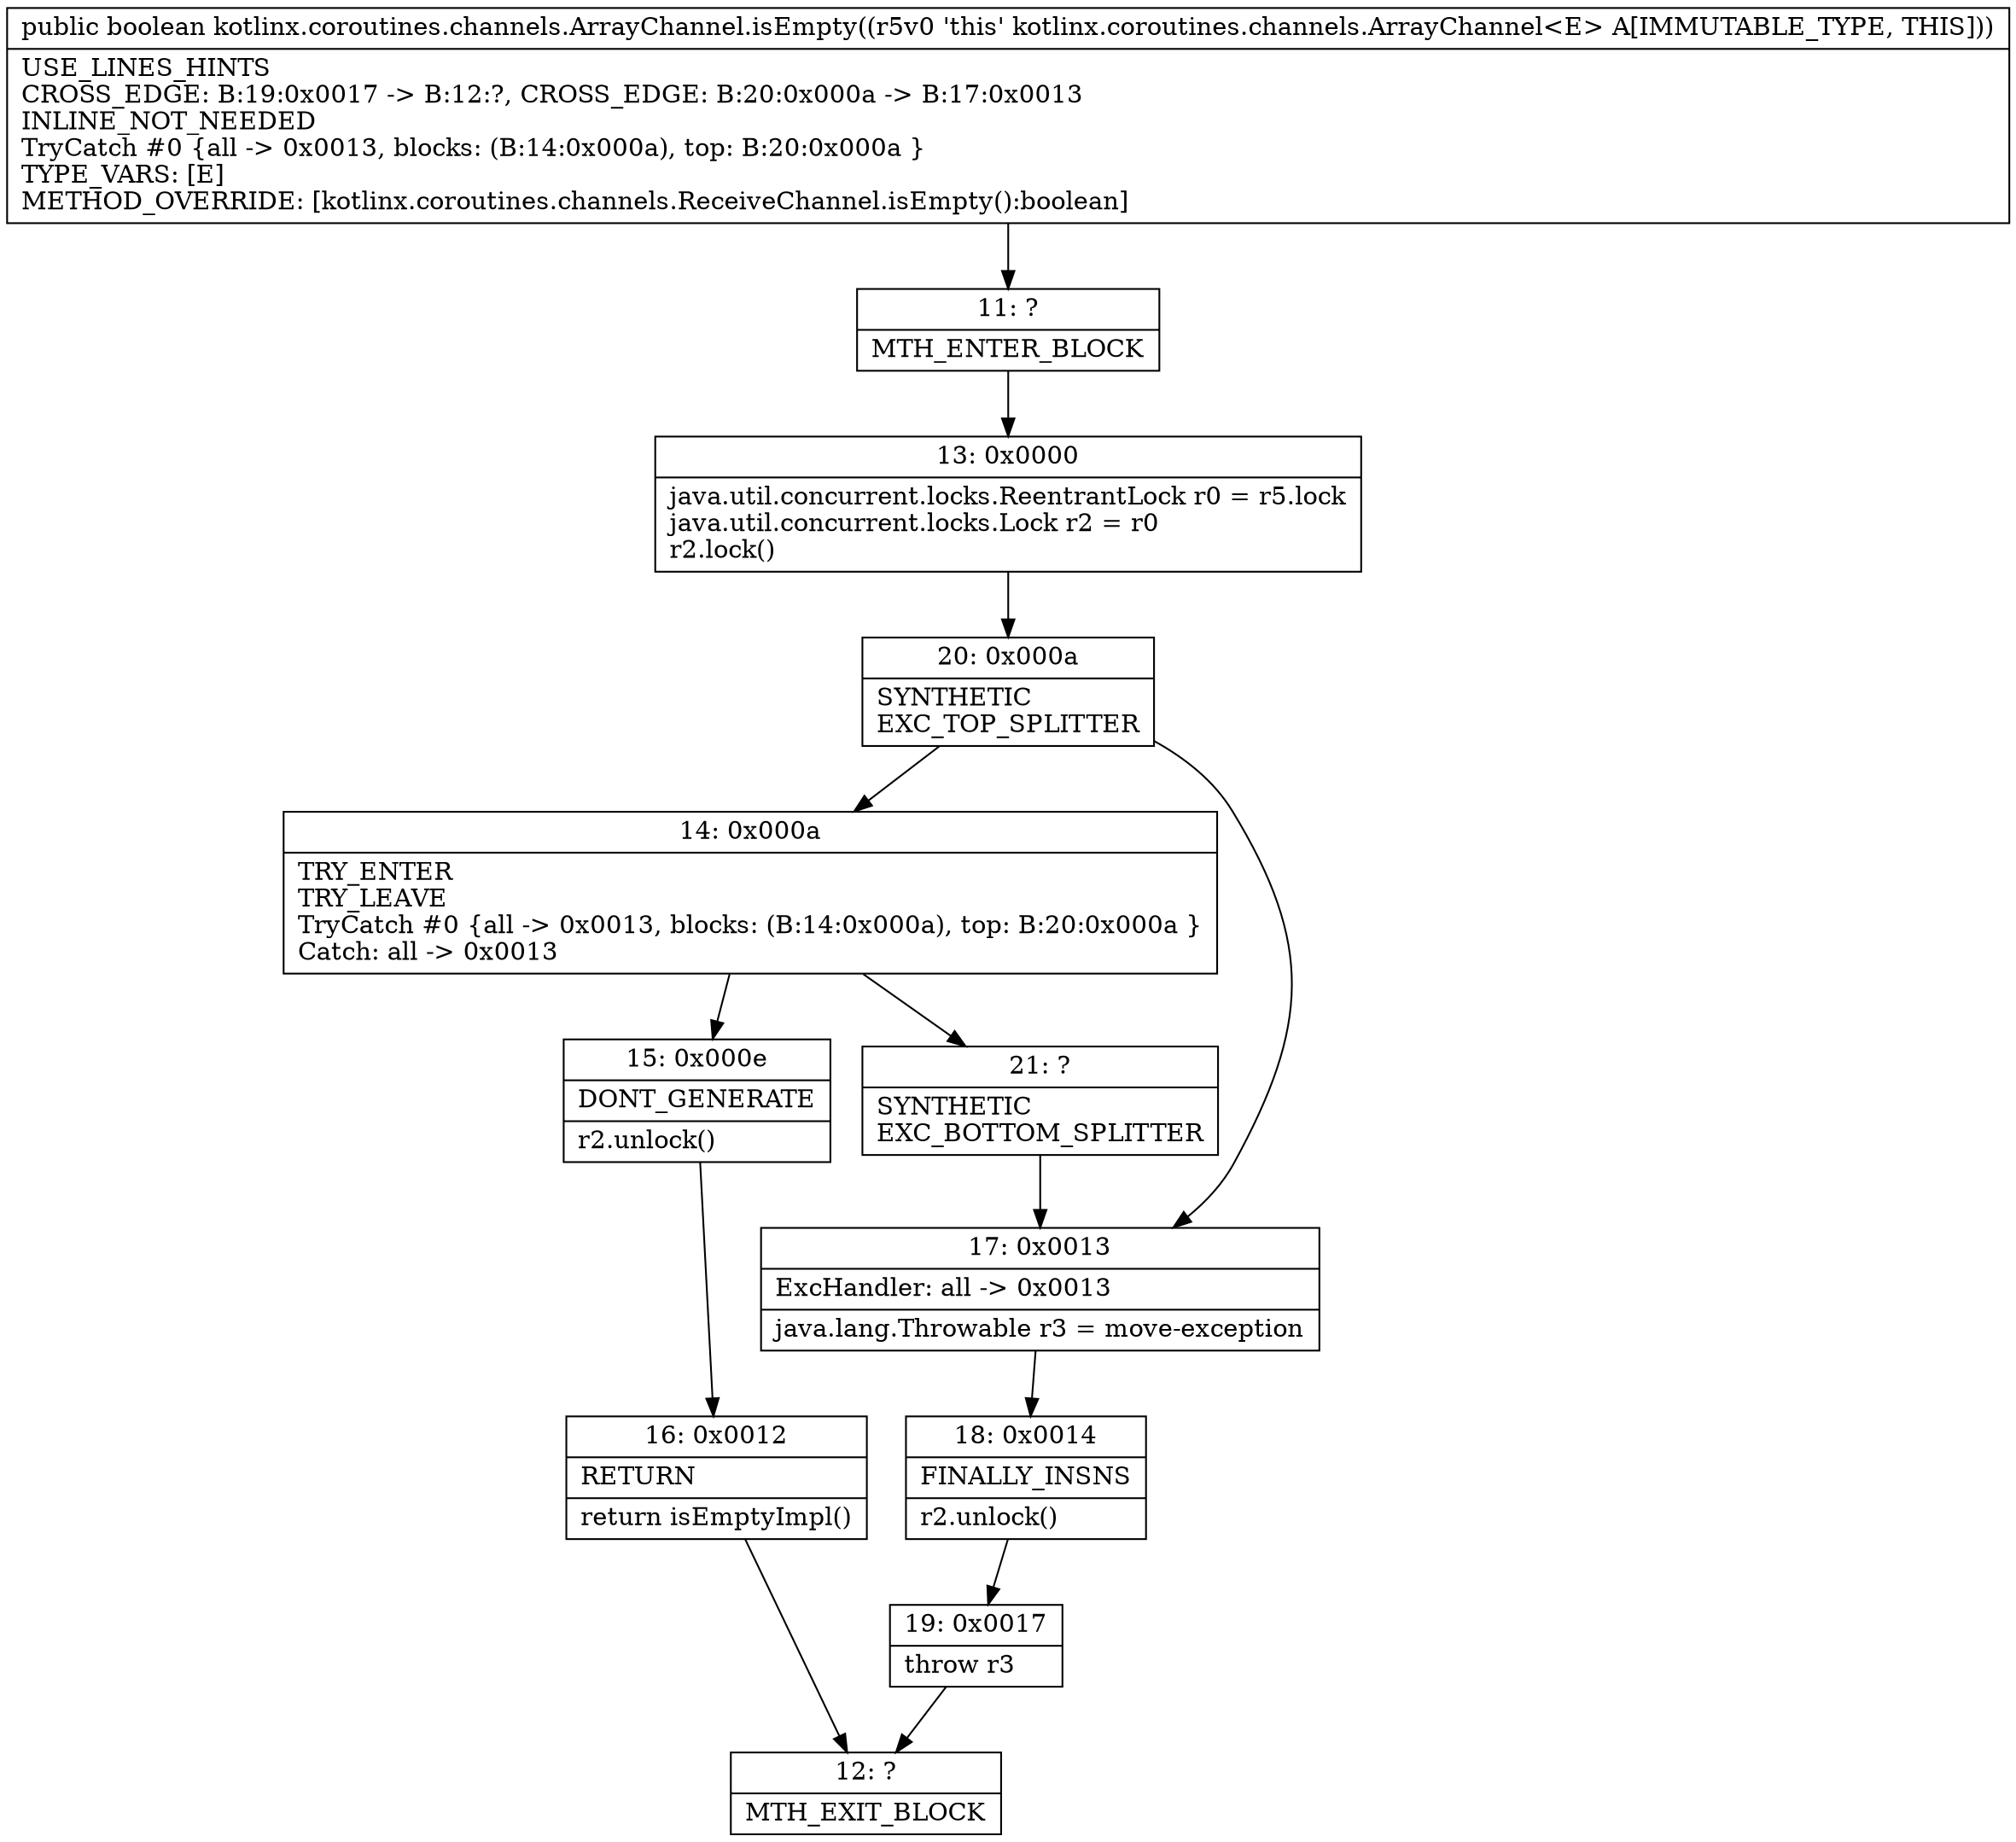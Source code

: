 digraph "CFG forkotlinx.coroutines.channels.ArrayChannel.isEmpty()Z" {
Node_11 [shape=record,label="{11\:\ ?|MTH_ENTER_BLOCK\l}"];
Node_13 [shape=record,label="{13\:\ 0x0000|java.util.concurrent.locks.ReentrantLock r0 = r5.lock\ljava.util.concurrent.locks.Lock r2 = r0\lr2.lock()\l}"];
Node_20 [shape=record,label="{20\:\ 0x000a|SYNTHETIC\lEXC_TOP_SPLITTER\l}"];
Node_14 [shape=record,label="{14\:\ 0x000a|TRY_ENTER\lTRY_LEAVE\lTryCatch #0 \{all \-\> 0x0013, blocks: (B:14:0x000a), top: B:20:0x000a \}\lCatch: all \-\> 0x0013\l}"];
Node_15 [shape=record,label="{15\:\ 0x000e|DONT_GENERATE\l|r2.unlock()\l}"];
Node_16 [shape=record,label="{16\:\ 0x0012|RETURN\l|return isEmptyImpl()\l}"];
Node_12 [shape=record,label="{12\:\ ?|MTH_EXIT_BLOCK\l}"];
Node_21 [shape=record,label="{21\:\ ?|SYNTHETIC\lEXC_BOTTOM_SPLITTER\l}"];
Node_17 [shape=record,label="{17\:\ 0x0013|ExcHandler: all \-\> 0x0013\l|java.lang.Throwable r3 = move\-exception\l}"];
Node_18 [shape=record,label="{18\:\ 0x0014|FINALLY_INSNS\l|r2.unlock()\l}"];
Node_19 [shape=record,label="{19\:\ 0x0017|throw r3\l}"];
MethodNode[shape=record,label="{public boolean kotlinx.coroutines.channels.ArrayChannel.isEmpty((r5v0 'this' kotlinx.coroutines.channels.ArrayChannel\<E\> A[IMMUTABLE_TYPE, THIS]))  | USE_LINES_HINTS\lCROSS_EDGE: B:19:0x0017 \-\> B:12:?, CROSS_EDGE: B:20:0x000a \-\> B:17:0x0013\lINLINE_NOT_NEEDED\lTryCatch #0 \{all \-\> 0x0013, blocks: (B:14:0x000a), top: B:20:0x000a \}\lTYPE_VARS: [E]\lMETHOD_OVERRIDE: [kotlinx.coroutines.channels.ReceiveChannel.isEmpty():boolean]\l}"];
MethodNode -> Node_11;Node_11 -> Node_13;
Node_13 -> Node_20;
Node_20 -> Node_14;
Node_20 -> Node_17;
Node_14 -> Node_15;
Node_14 -> Node_21;
Node_15 -> Node_16;
Node_16 -> Node_12;
Node_21 -> Node_17;
Node_17 -> Node_18;
Node_18 -> Node_19;
Node_19 -> Node_12;
}


